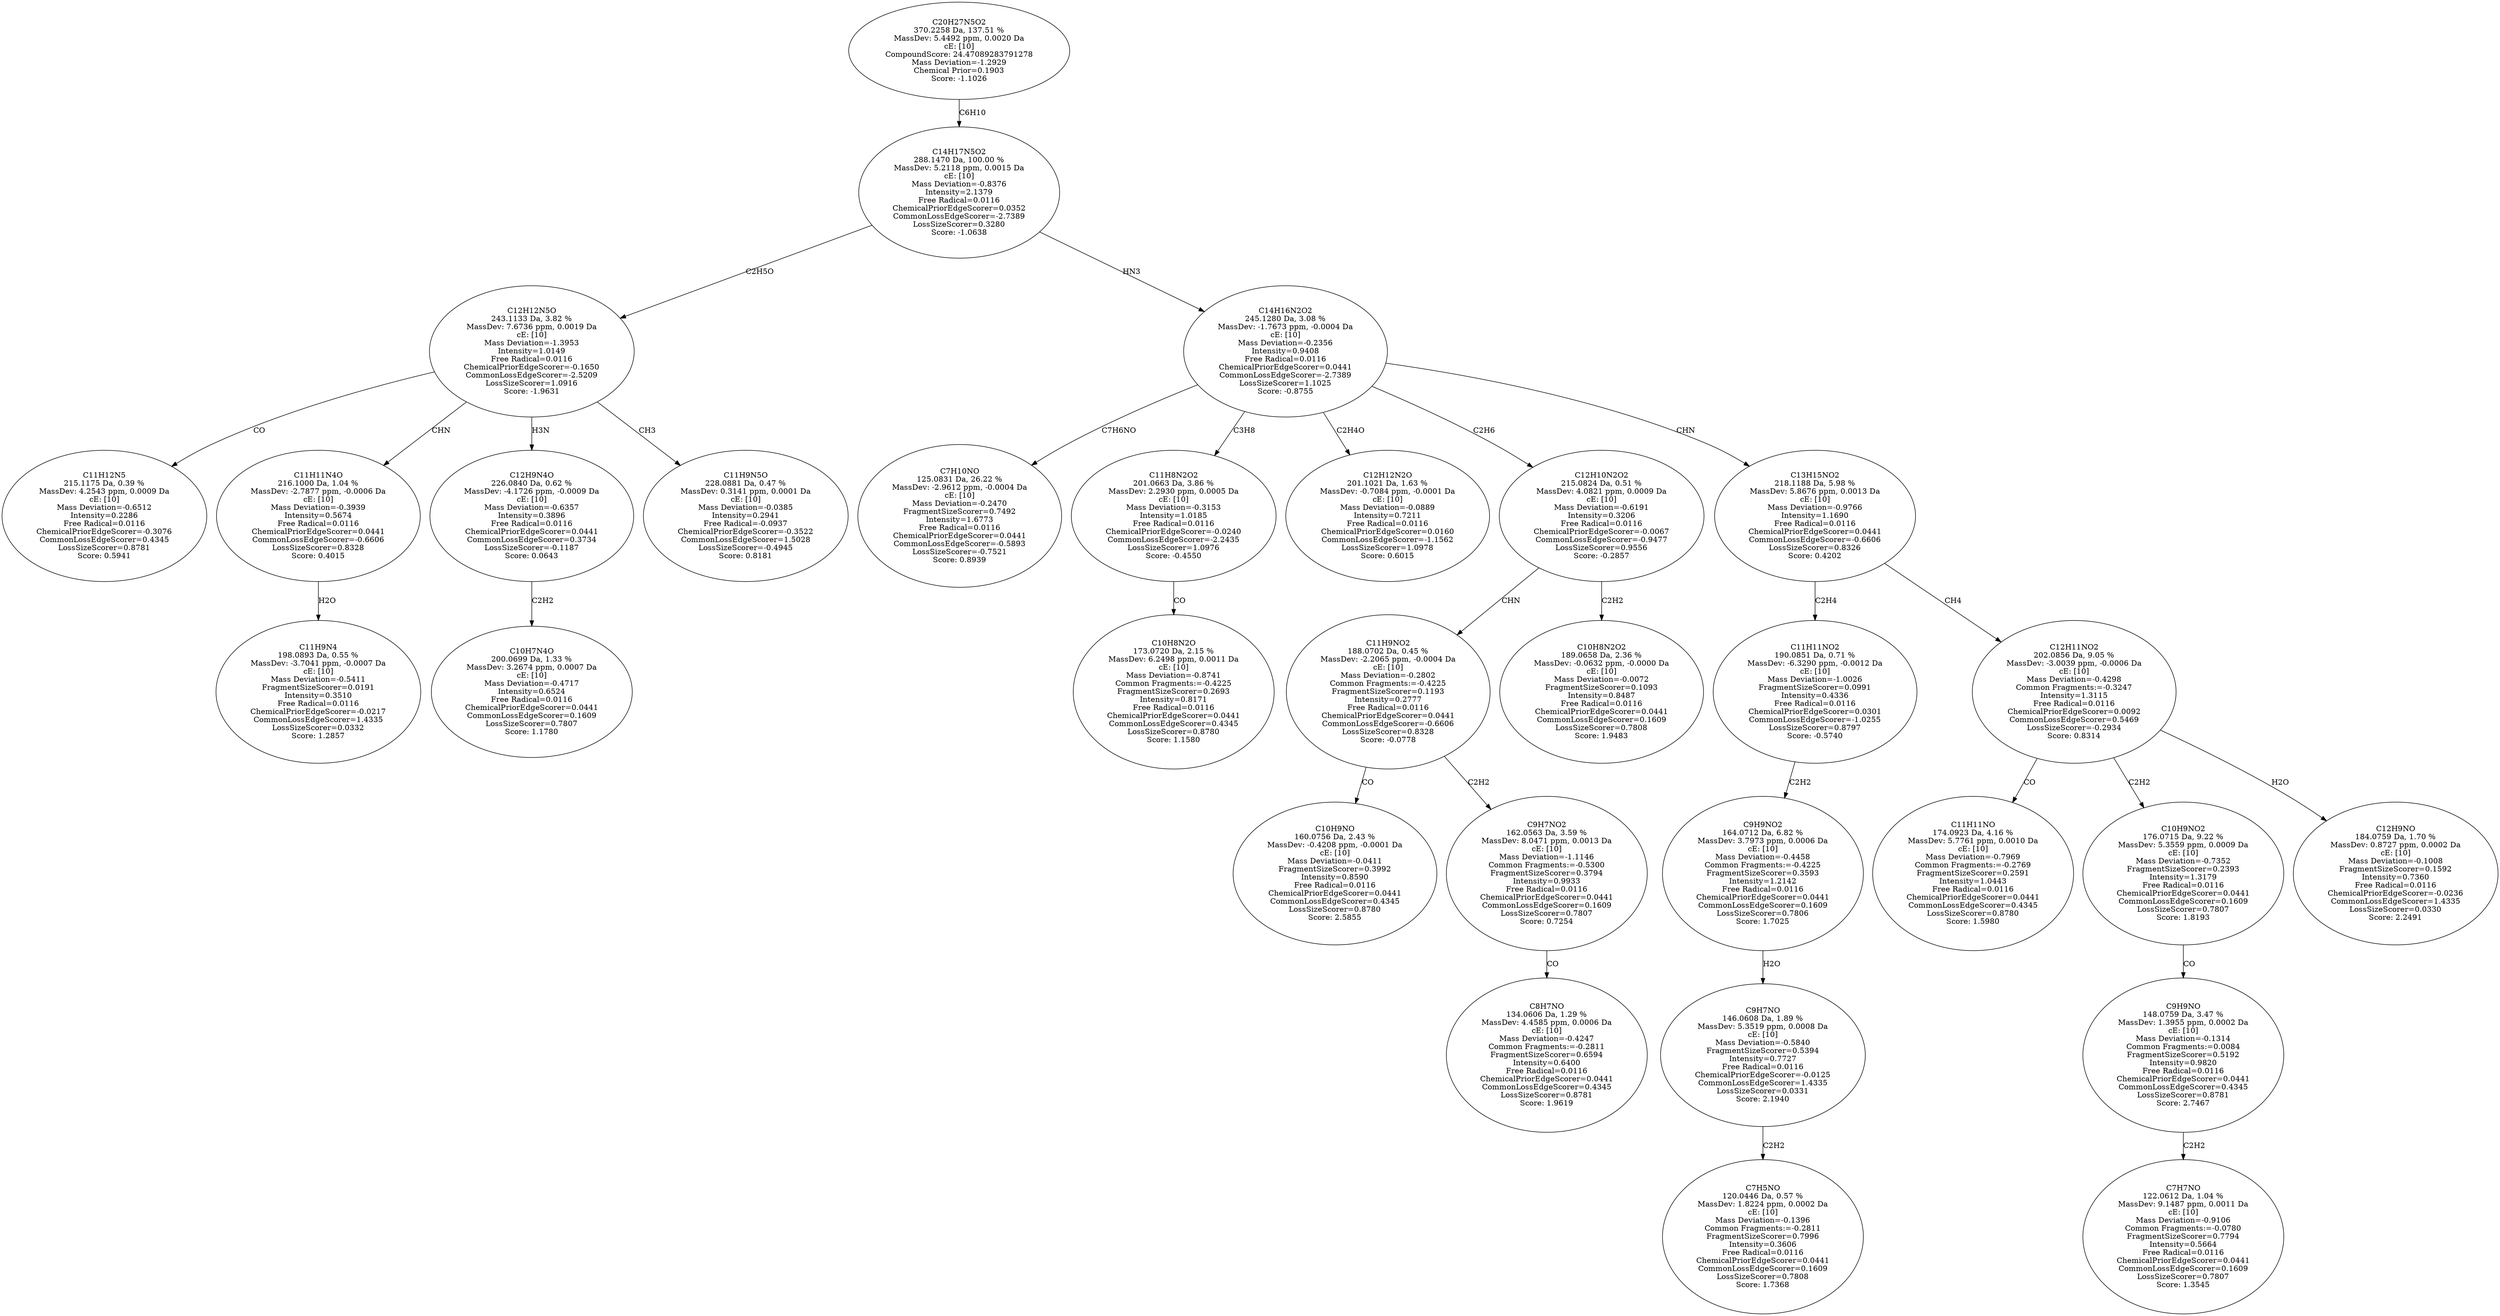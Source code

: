 strict digraph {
v1 [label="C11H12N5\n215.1175 Da, 0.39 %\nMassDev: 4.2543 ppm, 0.0009 Da\ncE: [10]\nMass Deviation=-0.6512\nIntensity=0.2286\nFree Radical=0.0116\nChemicalPriorEdgeScorer=-0.3076\nCommonLossEdgeScorer=0.4345\nLossSizeScorer=0.8781\nScore: 0.5941"];
v2 [label="C11H9N4\n198.0893 Da, 0.55 %\nMassDev: -3.7041 ppm, -0.0007 Da\ncE: [10]\nMass Deviation=-0.5411\nFragmentSizeScorer=0.0191\nIntensity=0.3510\nFree Radical=0.0116\nChemicalPriorEdgeScorer=-0.0217\nCommonLossEdgeScorer=1.4335\nLossSizeScorer=0.0332\nScore: 1.2857"];
v3 [label="C11H11N4O\n216.1000 Da, 1.04 %\nMassDev: -2.7877 ppm, -0.0006 Da\ncE: [10]\nMass Deviation=-0.3939\nIntensity=0.5674\nFree Radical=0.0116\nChemicalPriorEdgeScorer=0.0441\nCommonLossEdgeScorer=-0.6606\nLossSizeScorer=0.8328\nScore: 0.4015"];
v4 [label="C10H7N4O\n200.0699 Da, 1.33 %\nMassDev: 3.2674 ppm, 0.0007 Da\ncE: [10]\nMass Deviation=-0.4717\nIntensity=0.6524\nFree Radical=0.0116\nChemicalPriorEdgeScorer=0.0441\nCommonLossEdgeScorer=0.1609\nLossSizeScorer=0.7807\nScore: 1.1780"];
v5 [label="C12H9N4O\n226.0840 Da, 0.62 %\nMassDev: -4.1726 ppm, -0.0009 Da\ncE: [10]\nMass Deviation=-0.6357\nIntensity=0.3896\nFree Radical=0.0116\nChemicalPriorEdgeScorer=0.0441\nCommonLossEdgeScorer=0.3734\nLossSizeScorer=-0.1187\nScore: 0.0643"];
v6 [label="C11H9N5O\n228.0881 Da, 0.47 %\nMassDev: 0.3141 ppm, 0.0001 Da\ncE: [10]\nMass Deviation=-0.0385\nIntensity=0.2941\nFree Radical=-0.0937\nChemicalPriorEdgeScorer=-0.3522\nCommonLossEdgeScorer=1.5028\nLossSizeScorer=-0.4945\nScore: 0.8181"];
v7 [label="C12H12N5O\n243.1133 Da, 3.82 %\nMassDev: 7.6736 ppm, 0.0019 Da\ncE: [10]\nMass Deviation=-1.3953\nIntensity=1.0149\nFree Radical=0.0116\nChemicalPriorEdgeScorer=-0.1650\nCommonLossEdgeScorer=-2.5209\nLossSizeScorer=1.0916\nScore: -1.9631"];
v8 [label="C7H10NO\n125.0831 Da, 26.22 %\nMassDev: -2.9612 ppm, -0.0004 Da\ncE: [10]\nMass Deviation=-0.2470\nFragmentSizeScorer=0.7492\nIntensity=1.6773\nFree Radical=0.0116\nChemicalPriorEdgeScorer=0.0441\nCommonLossEdgeScorer=-0.5893\nLossSizeScorer=-0.7521\nScore: 0.8939"];
v9 [label="C10H8N2O\n173.0720 Da, 2.15 %\nMassDev: 6.2498 ppm, 0.0011 Da\ncE: [10]\nMass Deviation=-0.8741\nCommon Fragments:=-0.4225\nFragmentSizeScorer=0.2693\nIntensity=0.8171\nFree Radical=0.0116\nChemicalPriorEdgeScorer=0.0441\nCommonLossEdgeScorer=0.4345\nLossSizeScorer=0.8780\nScore: 1.1580"];
v10 [label="C11H8N2O2\n201.0663 Da, 3.86 %\nMassDev: 2.2930 ppm, 0.0005 Da\ncE: [10]\nMass Deviation=-0.3153\nIntensity=1.0185\nFree Radical=0.0116\nChemicalPriorEdgeScorer=-0.0240\nCommonLossEdgeScorer=-2.2435\nLossSizeScorer=1.0976\nScore: -0.4550"];
v11 [label="C12H12N2O\n201.1021 Da, 1.63 %\nMassDev: -0.7084 ppm, -0.0001 Da\ncE: [10]\nMass Deviation=-0.0889\nIntensity=0.7211\nFree Radical=0.0116\nChemicalPriorEdgeScorer=0.0160\nCommonLossEdgeScorer=-1.1562\nLossSizeScorer=1.0978\nScore: 0.6015"];
v12 [label="C10H9NO\n160.0756 Da, 2.43 %\nMassDev: -0.4208 ppm, -0.0001 Da\ncE: [10]\nMass Deviation=-0.0411\nFragmentSizeScorer=0.3992\nIntensity=0.8590\nFree Radical=0.0116\nChemicalPriorEdgeScorer=0.0441\nCommonLossEdgeScorer=0.4345\nLossSizeScorer=0.8780\nScore: 2.5855"];
v13 [label="C8H7NO\n134.0606 Da, 1.29 %\nMassDev: 4.4585 ppm, 0.0006 Da\ncE: [10]\nMass Deviation=-0.4247\nCommon Fragments:=-0.2811\nFragmentSizeScorer=0.6594\nIntensity=0.6400\nFree Radical=0.0116\nChemicalPriorEdgeScorer=0.0441\nCommonLossEdgeScorer=0.4345\nLossSizeScorer=0.8781\nScore: 1.9619"];
v14 [label="C9H7NO2\n162.0563 Da, 3.59 %\nMassDev: 8.0471 ppm, 0.0013 Da\ncE: [10]\nMass Deviation=-1.1146\nCommon Fragments:=-0.5300\nFragmentSizeScorer=0.3794\nIntensity=0.9933\nFree Radical=0.0116\nChemicalPriorEdgeScorer=0.0441\nCommonLossEdgeScorer=0.1609\nLossSizeScorer=0.7807\nScore: 0.7254"];
v15 [label="C11H9NO2\n188.0702 Da, 0.45 %\nMassDev: -2.2065 ppm, -0.0004 Da\ncE: [10]\nMass Deviation=-0.2802\nCommon Fragments:=-0.4225\nFragmentSizeScorer=0.1193\nIntensity=0.2777\nFree Radical=0.0116\nChemicalPriorEdgeScorer=0.0441\nCommonLossEdgeScorer=-0.6606\nLossSizeScorer=0.8328\nScore: -0.0778"];
v16 [label="C10H8N2O2\n189.0658 Da, 2.36 %\nMassDev: -0.0632 ppm, -0.0000 Da\ncE: [10]\nMass Deviation=-0.0072\nFragmentSizeScorer=0.1093\nIntensity=0.8487\nFree Radical=0.0116\nChemicalPriorEdgeScorer=0.0441\nCommonLossEdgeScorer=0.1609\nLossSizeScorer=0.7808\nScore: 1.9483"];
v17 [label="C12H10N2O2\n215.0824 Da, 0.51 %\nMassDev: 4.0821 ppm, 0.0009 Da\ncE: [10]\nMass Deviation=-0.6191\nIntensity=0.3206\nFree Radical=0.0116\nChemicalPriorEdgeScorer=-0.0067\nCommonLossEdgeScorer=-0.9477\nLossSizeScorer=0.9556\nScore: -0.2857"];
v18 [label="C7H5NO\n120.0446 Da, 0.57 %\nMassDev: 1.8224 ppm, 0.0002 Da\ncE: [10]\nMass Deviation=-0.1396\nCommon Fragments:=-0.2811\nFragmentSizeScorer=0.7996\nIntensity=0.3606\nFree Radical=0.0116\nChemicalPriorEdgeScorer=0.0441\nCommonLossEdgeScorer=0.1609\nLossSizeScorer=0.7808\nScore: 1.7368"];
v19 [label="C9H7NO\n146.0608 Da, 1.89 %\nMassDev: 5.3519 ppm, 0.0008 Da\ncE: [10]\nMass Deviation=-0.5840\nFragmentSizeScorer=0.5394\nIntensity=0.7727\nFree Radical=0.0116\nChemicalPriorEdgeScorer=-0.0125\nCommonLossEdgeScorer=1.4335\nLossSizeScorer=0.0331\nScore: 2.1940"];
v20 [label="C9H9NO2\n164.0712 Da, 6.82 %\nMassDev: 3.7973 ppm, 0.0006 Da\ncE: [10]\nMass Deviation=-0.4458\nCommon Fragments:=-0.4225\nFragmentSizeScorer=0.3593\nIntensity=1.2142\nFree Radical=0.0116\nChemicalPriorEdgeScorer=0.0441\nCommonLossEdgeScorer=0.1609\nLossSizeScorer=0.7806\nScore: 1.7025"];
v21 [label="C11H11NO2\n190.0851 Da, 0.71 %\nMassDev: -6.3290 ppm, -0.0012 Da\ncE: [10]\nMass Deviation=-1.0026\nFragmentSizeScorer=0.0991\nIntensity=0.4336\nFree Radical=0.0116\nChemicalPriorEdgeScorer=0.0301\nCommonLossEdgeScorer=-1.0255\nLossSizeScorer=0.8797\nScore: -0.5740"];
v22 [label="C11H11NO\n174.0923 Da, 4.16 %\nMassDev: 5.7761 ppm, 0.0010 Da\ncE: [10]\nMass Deviation=-0.7969\nCommon Fragments:=-0.2769\nFragmentSizeScorer=0.2591\nIntensity=1.0443\nFree Radical=0.0116\nChemicalPriorEdgeScorer=0.0441\nCommonLossEdgeScorer=0.4345\nLossSizeScorer=0.8780\nScore: 1.5980"];
v23 [label="C7H7NO\n122.0612 Da, 1.04 %\nMassDev: 9.1487 ppm, 0.0011 Da\ncE: [10]\nMass Deviation=-0.9106\nCommon Fragments:=-0.0780\nFragmentSizeScorer=0.7794\nIntensity=0.5664\nFree Radical=0.0116\nChemicalPriorEdgeScorer=0.0441\nCommonLossEdgeScorer=0.1609\nLossSizeScorer=0.7807\nScore: 1.3545"];
v24 [label="C9H9NO\n148.0759 Da, 3.47 %\nMassDev: 1.3955 ppm, 0.0002 Da\ncE: [10]\nMass Deviation=-0.1314\nCommon Fragments:=0.0084\nFragmentSizeScorer=0.5192\nIntensity=0.9820\nFree Radical=0.0116\nChemicalPriorEdgeScorer=0.0441\nCommonLossEdgeScorer=0.4345\nLossSizeScorer=0.8781\nScore: 2.7467"];
v25 [label="C10H9NO2\n176.0715 Da, 9.22 %\nMassDev: 5.3559 ppm, 0.0009 Da\ncE: [10]\nMass Deviation=-0.7352\nFragmentSizeScorer=0.2393\nIntensity=1.3179\nFree Radical=0.0116\nChemicalPriorEdgeScorer=0.0441\nCommonLossEdgeScorer=0.1609\nLossSizeScorer=0.7807\nScore: 1.8193"];
v26 [label="C12H9NO\n184.0759 Da, 1.70 %\nMassDev: 0.8727 ppm, 0.0002 Da\ncE: [10]\nMass Deviation=-0.1008\nFragmentSizeScorer=0.1592\nIntensity=0.7360\nFree Radical=0.0116\nChemicalPriorEdgeScorer=-0.0236\nCommonLossEdgeScorer=1.4335\nLossSizeScorer=0.0330\nScore: 2.2491"];
v27 [label="C12H11NO2\n202.0856 Da, 9.05 %\nMassDev: -3.0039 ppm, -0.0006 Da\ncE: [10]\nMass Deviation=-0.4298\nCommon Fragments:=-0.3247\nIntensity=1.3115\nFree Radical=0.0116\nChemicalPriorEdgeScorer=0.0092\nCommonLossEdgeScorer=0.5469\nLossSizeScorer=-0.2934\nScore: 0.8314"];
v28 [label="C13H15NO2\n218.1188 Da, 5.98 %\nMassDev: 5.8676 ppm, 0.0013 Da\ncE: [10]\nMass Deviation=-0.9766\nIntensity=1.1690\nFree Radical=0.0116\nChemicalPriorEdgeScorer=0.0441\nCommonLossEdgeScorer=-0.6606\nLossSizeScorer=0.8326\nScore: 0.4202"];
v29 [label="C14H16N2O2\n245.1280 Da, 3.08 %\nMassDev: -1.7673 ppm, -0.0004 Da\ncE: [10]\nMass Deviation=-0.2356\nIntensity=0.9408\nFree Radical=0.0116\nChemicalPriorEdgeScorer=0.0441\nCommonLossEdgeScorer=-2.7389\nLossSizeScorer=1.1025\nScore: -0.8755"];
v30 [label="C14H17N5O2\n288.1470 Da, 100.00 %\nMassDev: 5.2118 ppm, 0.0015 Da\ncE: [10]\nMass Deviation=-0.8376\nIntensity=2.1379\nFree Radical=0.0116\nChemicalPriorEdgeScorer=0.0352\nCommonLossEdgeScorer=-2.7389\nLossSizeScorer=0.3280\nScore: -1.0638"];
v31 [label="C20H27N5O2\n370.2258 Da, 137.51 %\nMassDev: 5.4492 ppm, 0.0020 Da\ncE: [10]\nCompoundScore: 24.47089283791278\nMass Deviation=-1.2929\nChemical Prior=0.1903\nScore: -1.1026"];
v7 -> v1 [label="CO"];
v3 -> v2 [label="H2O"];
v7 -> v3 [label="CHN"];
v5 -> v4 [label="C2H2"];
v7 -> v5 [label="H3N"];
v7 -> v6 [label="CH3"];
v30 -> v7 [label="C2H5O"];
v29 -> v8 [label="C7H6NO"];
v10 -> v9 [label="CO"];
v29 -> v10 [label="C3H8"];
v29 -> v11 [label="C2H4O"];
v15 -> v12 [label="CO"];
v14 -> v13 [label="CO"];
v15 -> v14 [label="C2H2"];
v17 -> v15 [label="CHN"];
v17 -> v16 [label="C2H2"];
v29 -> v17 [label="C2H6"];
v19 -> v18 [label="C2H2"];
v20 -> v19 [label="H2O"];
v21 -> v20 [label="C2H2"];
v28 -> v21 [label="C2H4"];
v27 -> v22 [label="CO"];
v24 -> v23 [label="C2H2"];
v25 -> v24 [label="CO"];
v27 -> v25 [label="C2H2"];
v27 -> v26 [label="H2O"];
v28 -> v27 [label="CH4"];
v29 -> v28 [label="CHN"];
v30 -> v29 [label="HN3"];
v31 -> v30 [label="C6H10"];
}